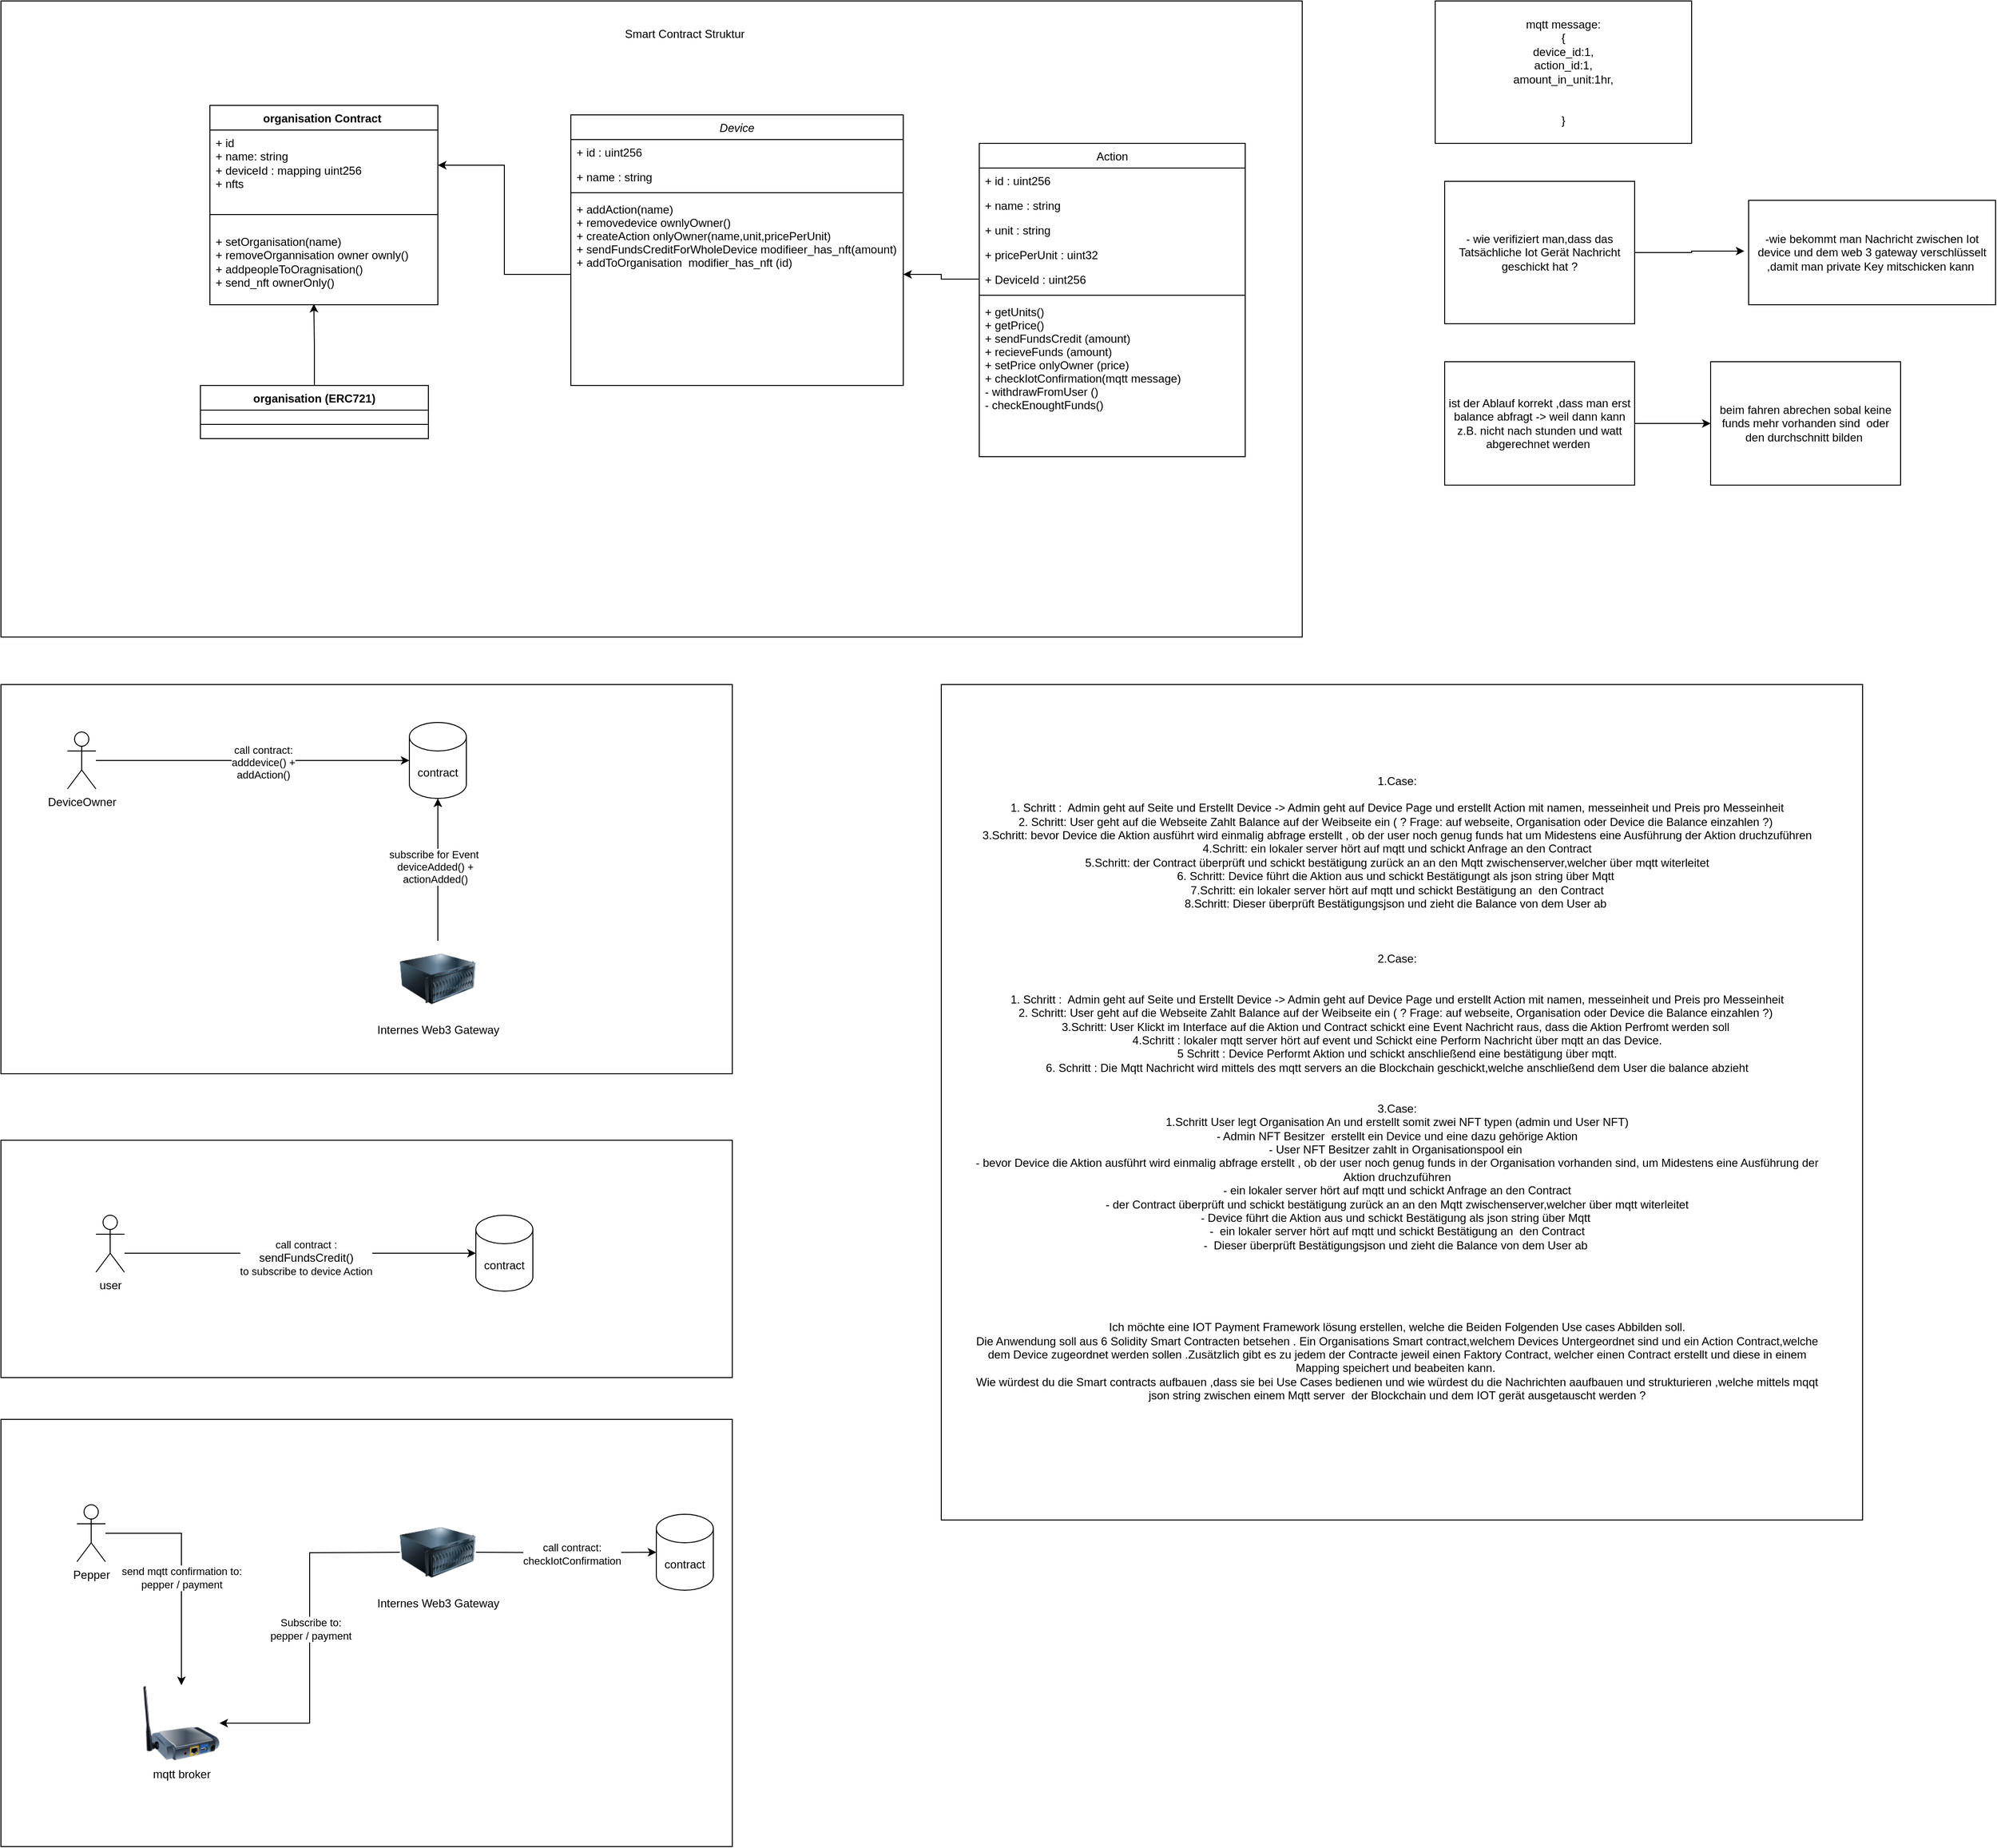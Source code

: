 <mxfile version="24.3.1" type="github">
  <diagram id="C5RBs43oDa-KdzZeNtuy" name="Page-1">
    <mxGraphModel dx="1038" dy="591" grid="1" gridSize="10" guides="1" tooltips="1" connect="1" arrows="1" fold="1" page="1" pageScale="1" pageWidth="827" pageHeight="1169" math="0" shadow="0">
      <root>
        <mxCell id="WIyWlLk6GJQsqaUBKTNV-0" />
        <mxCell id="WIyWlLk6GJQsqaUBKTNV-1" parent="WIyWlLk6GJQsqaUBKTNV-0" />
        <mxCell id="YgNDyVswAlzfiliHHgwm-14" value="" style="rounded=0;whiteSpace=wrap;html=1;" parent="WIyWlLk6GJQsqaUBKTNV-1" vertex="1">
          <mxGeometry x="40" y="30" width="1370" height="670" as="geometry" />
        </mxCell>
        <mxCell id="zkfFHV4jXpPFQw0GAbJ--0" value="Device" style="swimlane;fontStyle=2;align=center;verticalAlign=top;childLayout=stackLayout;horizontal=1;startSize=26;horizontalStack=0;resizeParent=1;resizeLast=0;collapsible=1;marginBottom=0;rounded=0;shadow=0;strokeWidth=1;" parent="WIyWlLk6GJQsqaUBKTNV-1" vertex="1">
          <mxGeometry x="640" y="150" width="350" height="285" as="geometry">
            <mxRectangle x="230" y="140" width="160" height="26" as="alternateBounds" />
          </mxGeometry>
        </mxCell>
        <mxCell id="zkfFHV4jXpPFQw0GAbJ--1" value="+ id : uint256" style="text;align=left;verticalAlign=top;spacingLeft=4;spacingRight=4;overflow=hidden;rotatable=0;points=[[0,0.5],[1,0.5]];portConstraint=eastwest;" parent="zkfFHV4jXpPFQw0GAbJ--0" vertex="1">
          <mxGeometry y="26" width="350" height="26" as="geometry" />
        </mxCell>
        <mxCell id="zkfFHV4jXpPFQw0GAbJ--2" value="+ name : string " style="text;align=left;verticalAlign=top;spacingLeft=4;spacingRight=4;overflow=hidden;rotatable=0;points=[[0,0.5],[1,0.5]];portConstraint=eastwest;rounded=0;shadow=0;html=0;" parent="zkfFHV4jXpPFQw0GAbJ--0" vertex="1">
          <mxGeometry y="52" width="350" height="26" as="geometry" />
        </mxCell>
        <mxCell id="zkfFHV4jXpPFQw0GAbJ--4" value="" style="line;html=1;strokeWidth=1;align=left;verticalAlign=middle;spacingTop=-1;spacingLeft=3;spacingRight=3;rotatable=0;labelPosition=right;points=[];portConstraint=eastwest;" parent="zkfFHV4jXpPFQw0GAbJ--0" vertex="1">
          <mxGeometry y="78" width="350" height="8" as="geometry" />
        </mxCell>
        <mxCell id="zkfFHV4jXpPFQw0GAbJ--5" value="+ addAction(name)&#xa;+ removedevice ownlyOwner()&#xa;+ createAction onlyOwner(name,unit,pricePerUnit) &#xa;+ sendFundsCreditForWholeDevice modifieer_has_nft(amount)&#xa;+ addToOrganisation  modifier_has_nft (id) &#xa;" style="text;align=left;verticalAlign=top;spacingLeft=4;spacingRight=4;overflow=hidden;rotatable=0;points=[[0,0.5],[1,0.5]];portConstraint=eastwest;" parent="zkfFHV4jXpPFQw0GAbJ--0" vertex="1">
          <mxGeometry y="86" width="350" height="164" as="geometry" />
        </mxCell>
        <mxCell id="zkfFHV4jXpPFQw0GAbJ--17" value="Action" style="swimlane;fontStyle=0;align=center;verticalAlign=top;childLayout=stackLayout;horizontal=1;startSize=26;horizontalStack=0;resizeParent=1;resizeLast=0;collapsible=1;marginBottom=0;rounded=0;shadow=0;strokeWidth=1;" parent="WIyWlLk6GJQsqaUBKTNV-1" vertex="1">
          <mxGeometry x="1070" y="180" width="280" height="330" as="geometry">
            <mxRectangle x="1070" y="180" width="160" height="26" as="alternateBounds" />
          </mxGeometry>
        </mxCell>
        <mxCell id="zkfFHV4jXpPFQw0GAbJ--18" value="+ id : uint256" style="text;align=left;verticalAlign=top;spacingLeft=4;spacingRight=4;overflow=hidden;rotatable=0;points=[[0,0.5],[1,0.5]];portConstraint=eastwest;" parent="zkfFHV4jXpPFQw0GAbJ--17" vertex="1">
          <mxGeometry y="26" width="280" height="26" as="geometry" />
        </mxCell>
        <mxCell id="zkfFHV4jXpPFQw0GAbJ--19" value="+ name : string" style="text;align=left;verticalAlign=top;spacingLeft=4;spacingRight=4;overflow=hidden;rotatable=0;points=[[0,0.5],[1,0.5]];portConstraint=eastwest;rounded=0;shadow=0;html=0;" parent="zkfFHV4jXpPFQw0GAbJ--17" vertex="1">
          <mxGeometry y="52" width="280" height="26" as="geometry" />
        </mxCell>
        <mxCell id="zkfFHV4jXpPFQw0GAbJ--20" value="+ unit : string" style="text;align=left;verticalAlign=top;spacingLeft=4;spacingRight=4;overflow=hidden;rotatable=0;points=[[0,0.5],[1,0.5]];portConstraint=eastwest;rounded=0;shadow=0;html=0;" parent="zkfFHV4jXpPFQw0GAbJ--17" vertex="1">
          <mxGeometry y="78" width="280" height="26" as="geometry" />
        </mxCell>
        <mxCell id="zkfFHV4jXpPFQw0GAbJ--21" value="+ pricePerUnit : uint32" style="text;align=left;verticalAlign=top;spacingLeft=4;spacingRight=4;overflow=hidden;rotatable=0;points=[[0,0.5],[1,0.5]];portConstraint=eastwest;rounded=0;shadow=0;html=0;" parent="zkfFHV4jXpPFQw0GAbJ--17" vertex="1">
          <mxGeometry y="104" width="280" height="26" as="geometry" />
        </mxCell>
        <mxCell id="zkfFHV4jXpPFQw0GAbJ--22" value="+ DeviceId : uint256" style="text;align=left;verticalAlign=top;spacingLeft=4;spacingRight=4;overflow=hidden;rotatable=0;points=[[0,0.5],[1,0.5]];portConstraint=eastwest;rounded=0;shadow=0;html=0;" parent="zkfFHV4jXpPFQw0GAbJ--17" vertex="1">
          <mxGeometry y="130" width="280" height="26" as="geometry" />
        </mxCell>
        <mxCell id="zkfFHV4jXpPFQw0GAbJ--23" value="" style="line;html=1;strokeWidth=1;align=left;verticalAlign=middle;spacingTop=-1;spacingLeft=3;spacingRight=3;rotatable=0;labelPosition=right;points=[];portConstraint=eastwest;" parent="zkfFHV4jXpPFQw0GAbJ--17" vertex="1">
          <mxGeometry y="156" width="280" height="8" as="geometry" />
        </mxCell>
        <mxCell id="zkfFHV4jXpPFQw0GAbJ--24" value="+ getUnits()&#xa;+ getPrice()&#xa;+ sendFundsCredit (amount) &#xa;+ recieveFunds (amount)&#xa;+ setPrice onlyOwner (price)&#xa;+ checkIotConfirmation(mqtt message)&#xa;- withdrawFromUser ()&#xa;- checkEnoughtFunds()&#xa;" style="text;align=left;verticalAlign=top;spacingLeft=4;spacingRight=4;overflow=hidden;rotatable=0;points=[[0,0.5],[1,0.5]];portConstraint=eastwest;" parent="zkfFHV4jXpPFQw0GAbJ--17" vertex="1">
          <mxGeometry y="164" width="280" height="166" as="geometry" />
        </mxCell>
        <mxCell id="YgNDyVswAlzfiliHHgwm-9" value="mqtt message:&lt;div&gt;{&lt;/div&gt;&lt;div&gt;device_id:1,&lt;/div&gt;&lt;div&gt;action_id:1,&lt;/div&gt;&lt;div&gt;amount_in_unit:1hr,&lt;/div&gt;&lt;div&gt;&lt;br&gt;&lt;/div&gt;&lt;div&gt;&lt;br&gt;&lt;/div&gt;&lt;div&gt;}&lt;/div&gt;" style="rounded=0;whiteSpace=wrap;html=1;" parent="WIyWlLk6GJQsqaUBKTNV-1" vertex="1">
          <mxGeometry x="1550" y="30" width="270" height="150" as="geometry" />
        </mxCell>
        <mxCell id="YgNDyVswAlzfiliHHgwm-12" value="" style="rounded=0;whiteSpace=wrap;html=1;" parent="WIyWlLk6GJQsqaUBKTNV-1" vertex="1">
          <mxGeometry x="40" y="750" width="770" height="410" as="geometry" />
        </mxCell>
        <mxCell id="YgNDyVswAlzfiliHHgwm-13" value="contract" style="shape=cylinder3;whiteSpace=wrap;html=1;boundedLbl=1;backgroundOutline=1;size=15;" parent="WIyWlLk6GJQsqaUBKTNV-1" vertex="1">
          <mxGeometry x="470" y="790" width="60" height="80" as="geometry" />
        </mxCell>
        <mxCell id="YgNDyVswAlzfiliHHgwm-19" value="Smart Contract Struktur" style="text;html=1;align=center;verticalAlign=middle;whiteSpace=wrap;rounded=0;" parent="WIyWlLk6GJQsqaUBKTNV-1" vertex="1">
          <mxGeometry x="635" y="50" width="250" height="30" as="geometry" />
        </mxCell>
        <mxCell id="YgNDyVswAlzfiliHHgwm-36" style="edgeStyle=orthogonalEdgeStyle;rounded=0;orthogonalLoop=1;jettySize=auto;html=1;" parent="WIyWlLk6GJQsqaUBKTNV-1" source="YgNDyVswAlzfiliHHgwm-38" target="YgNDyVswAlzfiliHHgwm-13" edge="1">
          <mxGeometry relative="1" as="geometry">
            <mxPoint x="530" y="850" as="sourcePoint" />
          </mxGeometry>
        </mxCell>
        <mxCell id="YgNDyVswAlzfiliHHgwm-37" value="call contract:&lt;br&gt;adddevice() +&lt;div&gt;addAction()&lt;/div&gt;" style="edgeLabel;html=1;align=center;verticalAlign=middle;resizable=0;points=[];" parent="YgNDyVswAlzfiliHHgwm-36" vertex="1" connectable="0">
          <mxGeometry x="0.068" y="-2" relative="1" as="geometry">
            <mxPoint as="offset" />
          </mxGeometry>
        </mxCell>
        <mxCell id="YgNDyVswAlzfiliHHgwm-38" value="DeviceOwner" style="shape=umlActor;verticalLabelPosition=bottom;verticalAlign=top;html=1;outlineConnect=0;" parent="WIyWlLk6GJQsqaUBKTNV-1" vertex="1">
          <mxGeometry x="110" y="800" width="30" height="60" as="geometry" />
        </mxCell>
        <mxCell id="YgNDyVswAlzfiliHHgwm-39" value="" style="rounded=0;whiteSpace=wrap;html=1;" parent="WIyWlLk6GJQsqaUBKTNV-1" vertex="1">
          <mxGeometry x="40" y="1230" width="770" height="250" as="geometry" />
        </mxCell>
        <mxCell id="YgNDyVswAlzfiliHHgwm-56" style="edgeStyle=orthogonalEdgeStyle;rounded=0;orthogonalLoop=1;jettySize=auto;html=1;" parent="WIyWlLk6GJQsqaUBKTNV-1" source="YgNDyVswAlzfiliHHgwm-55" target="YgNDyVswAlzfiliHHgwm-13" edge="1">
          <mxGeometry relative="1" as="geometry" />
        </mxCell>
        <mxCell id="YgNDyVswAlzfiliHHgwm-57" value="subscribe for Event&amp;nbsp;&lt;br&gt;deviceAdded() +&lt;br&gt;actionAdded()" style="edgeLabel;html=1;align=center;verticalAlign=middle;resizable=0;points=[];" parent="YgNDyVswAlzfiliHHgwm-56" vertex="1" connectable="0">
          <mxGeometry x="0.041" y="3" relative="1" as="geometry">
            <mxPoint as="offset" />
          </mxGeometry>
        </mxCell>
        <mxCell id="YgNDyVswAlzfiliHHgwm-55" value="Internes Web3 Gateway" style="image;html=1;image=img/lib/clip_art/computers/Server_128x128.png" parent="WIyWlLk6GJQsqaUBKTNV-1" vertex="1">
          <mxGeometry x="460" y="1020" width="80" height="80" as="geometry" />
        </mxCell>
        <mxCell id="YgNDyVswAlzfiliHHgwm-69" value="" style="rounded=0;whiteSpace=wrap;html=1;" parent="WIyWlLk6GJQsqaUBKTNV-1" vertex="1">
          <mxGeometry x="40" y="1524" width="770" height="450" as="geometry" />
        </mxCell>
        <mxCell id="YgNDyVswAlzfiliHHgwm-70" value="contract" style="shape=cylinder3;whiteSpace=wrap;html=1;boundedLbl=1;backgroundOutline=1;size=15;" parent="WIyWlLk6GJQsqaUBKTNV-1" vertex="1">
          <mxGeometry x="730" y="1624" width="60" height="80" as="geometry" />
        </mxCell>
        <mxCell id="YgNDyVswAlzfiliHHgwm-71" style="edgeStyle=orthogonalEdgeStyle;rounded=0;orthogonalLoop=1;jettySize=auto;html=1;" parent="WIyWlLk6GJQsqaUBKTNV-1" source="YgNDyVswAlzfiliHHgwm-73" target="YgNDyVswAlzfiliHHgwm-78" edge="1">
          <mxGeometry relative="1" as="geometry">
            <mxPoint x="240" y="1814" as="targetPoint" />
          </mxGeometry>
        </mxCell>
        <mxCell id="YgNDyVswAlzfiliHHgwm-72" value="send mqtt confirmation to:&lt;div&gt;pepper / payment&lt;/div&gt;" style="edgeLabel;html=1;align=center;verticalAlign=middle;resizable=0;points=[];" parent="YgNDyVswAlzfiliHHgwm-71" vertex="1" connectable="0">
          <mxGeometry x="0.057" relative="1" as="geometry">
            <mxPoint as="offset" />
          </mxGeometry>
        </mxCell>
        <mxCell id="YgNDyVswAlzfiliHHgwm-73" value="Pepper" style="shape=umlActor;verticalLabelPosition=bottom;verticalAlign=top;html=1;outlineConnect=0;" parent="WIyWlLk6GJQsqaUBKTNV-1" vertex="1">
          <mxGeometry x="120" y="1614" width="30" height="60" as="geometry" />
        </mxCell>
        <mxCell id="YgNDyVswAlzfiliHHgwm-74" style="edgeStyle=orthogonalEdgeStyle;rounded=0;orthogonalLoop=1;jettySize=auto;html=1;entryX=1;entryY=0.5;entryDx=0;entryDy=0;" parent="WIyWlLk6GJQsqaUBKTNV-1" target="YgNDyVswAlzfiliHHgwm-78" edge="1">
          <mxGeometry relative="1" as="geometry">
            <mxPoint x="460" y="1664" as="sourcePoint" />
            <mxPoint x="280" y="1854" as="targetPoint" />
          </mxGeometry>
        </mxCell>
        <mxCell id="YgNDyVswAlzfiliHHgwm-75" value="Subscribe to:&lt;br&gt;pepper / payment" style="edgeLabel;html=1;align=center;verticalAlign=middle;resizable=0;points=[];" parent="YgNDyVswAlzfiliHHgwm-74" vertex="1" connectable="0">
          <mxGeometry x="-0.049" y="1" relative="1" as="geometry">
            <mxPoint as="offset" />
          </mxGeometry>
        </mxCell>
        <mxCell id="YgNDyVswAlzfiliHHgwm-76" style="edgeStyle=orthogonalEdgeStyle;rounded=0;orthogonalLoop=1;jettySize=auto;html=1;" parent="WIyWlLk6GJQsqaUBKTNV-1" target="YgNDyVswAlzfiliHHgwm-70" edge="1">
          <mxGeometry relative="1" as="geometry">
            <mxPoint x="540" y="1664" as="sourcePoint" />
          </mxGeometry>
        </mxCell>
        <mxCell id="YgNDyVswAlzfiliHHgwm-77" value="call contract:&lt;br&gt;checkIotConfirmation" style="edgeLabel;html=1;align=center;verticalAlign=middle;resizable=0;points=[];" parent="YgNDyVswAlzfiliHHgwm-76" vertex="1" connectable="0">
          <mxGeometry x="0.068" y="-2" relative="1" as="geometry">
            <mxPoint as="offset" />
          </mxGeometry>
        </mxCell>
        <mxCell id="YgNDyVswAlzfiliHHgwm-78" value="mqtt broker" style="image;html=1;image=img/lib/clip_art/networking/Print_Server_Wireless_128x128.png" parent="WIyWlLk6GJQsqaUBKTNV-1" vertex="1">
          <mxGeometry x="190" y="1804" width="80" height="80" as="geometry" />
        </mxCell>
        <mxCell id="YgNDyVswAlzfiliHHgwm-79" value="Internes Web3 Gateway" style="image;html=1;image=img/lib/clip_art/computers/Server_128x128.png" parent="WIyWlLk6GJQsqaUBKTNV-1" vertex="1">
          <mxGeometry x="460" y="1624" width="80" height="80" as="geometry" />
        </mxCell>
        <mxCell id="YgNDyVswAlzfiliHHgwm-80" value="-wie bekommt man Nachricht zwischen Iot device und dem web 3 gateway verschlüsselt ,damit man private Key mitschicken kann&amp;nbsp;" style="rounded=0;whiteSpace=wrap;html=1;" parent="WIyWlLk6GJQsqaUBKTNV-1" vertex="1">
          <mxGeometry x="1880" y="240" width="260" height="110" as="geometry" />
        </mxCell>
        <mxCell id="YgNDyVswAlzfiliHHgwm-81" value="- wie verifiziert man,dass das Tatsächliche Iot Gerät Nachricht geschickt hat ?" style="rounded=0;whiteSpace=wrap;html=1;" parent="WIyWlLk6GJQsqaUBKTNV-1" vertex="1">
          <mxGeometry x="1560" y="220" width="200" height="150" as="geometry" />
        </mxCell>
        <mxCell id="YgNDyVswAlzfiliHHgwm-82" style="edgeStyle=orthogonalEdgeStyle;rounded=0;orthogonalLoop=1;jettySize=auto;html=1;entryX=-0.017;entryY=0.486;entryDx=0;entryDy=0;entryPerimeter=0;" parent="WIyWlLk6GJQsqaUBKTNV-1" source="YgNDyVswAlzfiliHHgwm-81" target="YgNDyVswAlzfiliHHgwm-80" edge="1">
          <mxGeometry relative="1" as="geometry" />
        </mxCell>
        <mxCell id="YgNDyVswAlzfiliHHgwm-83" value="contract" style="shape=cylinder3;whiteSpace=wrap;html=1;boundedLbl=1;backgroundOutline=1;size=15;" parent="WIyWlLk6GJQsqaUBKTNV-1" vertex="1">
          <mxGeometry x="540" y="1309" width="60" height="80" as="geometry" />
        </mxCell>
        <mxCell id="YgNDyVswAlzfiliHHgwm-85" style="edgeStyle=orthogonalEdgeStyle;rounded=0;orthogonalLoop=1;jettySize=auto;html=1;" parent="WIyWlLk6GJQsqaUBKTNV-1" source="YgNDyVswAlzfiliHHgwm-84" target="YgNDyVswAlzfiliHHgwm-83" edge="1">
          <mxGeometry relative="1" as="geometry">
            <Array as="points">
              <mxPoint x="260" y="1349" />
              <mxPoint x="260" y="1349" />
            </Array>
          </mxGeometry>
        </mxCell>
        <mxCell id="YgNDyVswAlzfiliHHgwm-86" value="call contract :&lt;div&gt;&lt;span style=&quot;font-size: 12px; text-align: left; background-color: rgb(251, 251, 251);&quot;&gt;sendFundsCredit()&lt;br&gt;&lt;/span&gt;to subscribe to device Action&lt;/div&gt;" style="edgeLabel;html=1;align=center;verticalAlign=middle;resizable=0;points=[];" parent="YgNDyVswAlzfiliHHgwm-85" vertex="1" connectable="0">
          <mxGeometry x="0.027" y="-5" relative="1" as="geometry">
            <mxPoint x="1" as="offset" />
          </mxGeometry>
        </mxCell>
        <mxCell id="YgNDyVswAlzfiliHHgwm-84" value="user" style="shape=umlActor;verticalLabelPosition=bottom;verticalAlign=top;html=1;outlineConnect=0;" parent="WIyWlLk6GJQsqaUBKTNV-1" vertex="1">
          <mxGeometry x="140" y="1309" width="30" height="60" as="geometry" />
        </mxCell>
        <mxCell id="6KjZxbrwGnfFm8o-KUSs-1" value="" style="edgeStyle=orthogonalEdgeStyle;rounded=0;orthogonalLoop=1;jettySize=auto;html=1;" parent="WIyWlLk6GJQsqaUBKTNV-1" source="YgNDyVswAlzfiliHHgwm-87" target="6KjZxbrwGnfFm8o-KUSs-0" edge="1">
          <mxGeometry relative="1" as="geometry" />
        </mxCell>
        <mxCell id="YgNDyVswAlzfiliHHgwm-87" value="ist der Ablauf korrekt ,dass man erst balance abfragt -&amp;gt; weil dann kann z.B. nicht nach stunden und watt abgerechnet werden&amp;nbsp;" style="rounded=0;whiteSpace=wrap;html=1;" parent="WIyWlLk6GJQsqaUBKTNV-1" vertex="1">
          <mxGeometry x="1560" y="410" width="200" height="130" as="geometry" />
        </mxCell>
        <mxCell id="6KjZxbrwGnfFm8o-KUSs-0" value="&lt;div&gt;beim fahren abrechen sobal keine funds mehr vorhanden sind&amp;nbsp; oder den durchschnitt bilden&amp;nbsp;&lt;/div&gt;" style="rounded=0;whiteSpace=wrap;html=1;" parent="WIyWlLk6GJQsqaUBKTNV-1" vertex="1">
          <mxGeometry x="1840" y="410" width="200" height="130" as="geometry" />
        </mxCell>
        <mxCell id="6KjZxbrwGnfFm8o-KUSs-2" style="edgeStyle=orthogonalEdgeStyle;rounded=0;orthogonalLoop=1;jettySize=auto;html=1;entryX=1;entryY=0.5;entryDx=0;entryDy=0;" parent="WIyWlLk6GJQsqaUBKTNV-1" source="zkfFHV4jXpPFQw0GAbJ--22" target="zkfFHV4jXpPFQw0GAbJ--5" edge="1">
          <mxGeometry relative="1" as="geometry" />
        </mxCell>
        <mxCell id="6KjZxbrwGnfFm8o-KUSs-8" value="organisation Contract&amp;nbsp;" style="swimlane;fontStyle=1;align=center;verticalAlign=top;childLayout=stackLayout;horizontal=1;startSize=26;horizontalStack=0;resizeParent=1;resizeParentMax=0;resizeLast=0;collapsible=1;marginBottom=0;whiteSpace=wrap;html=1;" parent="WIyWlLk6GJQsqaUBKTNV-1" vertex="1">
          <mxGeometry x="260" y="140" width="240" height="210" as="geometry" />
        </mxCell>
        <mxCell id="6KjZxbrwGnfFm8o-KUSs-9" value="&lt;div&gt;+ id&amp;nbsp;&lt;/div&gt;+ name: string&lt;div&gt;&lt;div&gt;+ deviceId : mapping uint256&amp;nbsp;&lt;/div&gt;&lt;/div&gt;&lt;div&gt;+ nfts&lt;/div&gt;" style="text;strokeColor=none;fillColor=none;align=left;verticalAlign=top;spacingLeft=4;spacingRight=4;overflow=hidden;rotatable=0;points=[[0,0.5],[1,0.5]];portConstraint=eastwest;whiteSpace=wrap;html=1;" parent="6KjZxbrwGnfFm8o-KUSs-8" vertex="1">
          <mxGeometry y="26" width="240" height="74" as="geometry" />
        </mxCell>
        <mxCell id="6KjZxbrwGnfFm8o-KUSs-10" value="" style="line;strokeWidth=1;fillColor=none;align=left;verticalAlign=middle;spacingTop=-1;spacingLeft=3;spacingRight=3;rotatable=0;labelPosition=right;points=[];portConstraint=eastwest;strokeColor=inherit;" parent="6KjZxbrwGnfFm8o-KUSs-8" vertex="1">
          <mxGeometry y="100" width="240" height="30" as="geometry" />
        </mxCell>
        <mxCell id="6KjZxbrwGnfFm8o-KUSs-11" value="+ setOrganisation(name)&lt;div&gt;+ removeOrgannisation owner ownly()&lt;br&gt;&lt;div&gt;+ addpeopleToOragnisation()&lt;/div&gt;&lt;/div&gt;&lt;div&gt;+ send_nft ownerOnly()&lt;/div&gt;" style="text;strokeColor=none;fillColor=none;align=left;verticalAlign=top;spacingLeft=4;spacingRight=4;overflow=hidden;rotatable=0;points=[[0,0.5],[1,0.5]];portConstraint=eastwest;whiteSpace=wrap;html=1;" parent="6KjZxbrwGnfFm8o-KUSs-8" vertex="1">
          <mxGeometry y="130" width="240" height="80" as="geometry" />
        </mxCell>
        <mxCell id="6KjZxbrwGnfFm8o-KUSs-25" style="edgeStyle=orthogonalEdgeStyle;rounded=0;orthogonalLoop=1;jettySize=auto;html=1;" parent="WIyWlLk6GJQsqaUBKTNV-1" source="zkfFHV4jXpPFQw0GAbJ--5" target="6KjZxbrwGnfFm8o-KUSs-9" edge="1">
          <mxGeometry relative="1" as="geometry" />
        </mxCell>
        <mxCell id="6KjZxbrwGnfFm8o-KUSs-26" value="organisation (ERC721)" style="swimlane;fontStyle=1;align=center;verticalAlign=top;childLayout=stackLayout;horizontal=1;startSize=26;horizontalStack=0;resizeParent=1;resizeParentMax=0;resizeLast=0;collapsible=1;marginBottom=0;whiteSpace=wrap;html=1;" parent="WIyWlLk6GJQsqaUBKTNV-1" vertex="1">
          <mxGeometry x="250" y="435" width="240" height="56" as="geometry" />
        </mxCell>
        <mxCell id="6KjZxbrwGnfFm8o-KUSs-28" value="" style="line;strokeWidth=1;fillColor=none;align=left;verticalAlign=middle;spacingTop=-1;spacingLeft=3;spacingRight=3;rotatable=0;labelPosition=right;points=[];portConstraint=eastwest;strokeColor=inherit;" parent="6KjZxbrwGnfFm8o-KUSs-26" vertex="1">
          <mxGeometry y="26" width="240" height="30" as="geometry" />
        </mxCell>
        <mxCell id="6KjZxbrwGnfFm8o-KUSs-30" style="edgeStyle=orthogonalEdgeStyle;rounded=0;orthogonalLoop=1;jettySize=auto;html=1;entryX=0.456;entryY=0.989;entryDx=0;entryDy=0;entryPerimeter=0;" parent="WIyWlLk6GJQsqaUBKTNV-1" source="6KjZxbrwGnfFm8o-KUSs-26" target="6KjZxbrwGnfFm8o-KUSs-11" edge="1">
          <mxGeometry relative="1" as="geometry" />
        </mxCell>
        <mxCell id="74MWSiRV9Loq3uY4gGZV-0" value="" style="rounded=0;whiteSpace=wrap;html=1;" vertex="1" parent="WIyWlLk6GJQsqaUBKTNV-1">
          <mxGeometry x="1030" y="750" width="970" height="880" as="geometry" />
        </mxCell>
        <mxCell id="74MWSiRV9Loq3uY4gGZV-1" value="&lt;div&gt;1.Case:&lt;/div&gt;&lt;div&gt;&lt;br&gt;&lt;/div&gt;1.&amp;nbsp;Schritt&amp;nbsp;:&amp;nbsp; Admin geht auf Seite und Erstellt Device -&amp;gt; Admin geht auf Device Page und erstellt Action mit namen, messeinheit und Preis pro Messeinheit&lt;div&gt;2. Schritt: User geht auf die Webseite Zahlt Balance auf der Weibseite ein ( ? Frage: auf webseite, Organisation oder Device die Balance einzahlen ?)&amp;nbsp;&lt;/div&gt;&lt;div&gt;3.Schritt: bevor Device die Aktion ausführt wird einmalig abfrage erstellt , ob der user noch genug funds hat um Midestens eine Ausführung der Aktion druchzuführen&lt;/div&gt;&lt;div&gt;4.Schritt: ein lokaler server hört auf mqtt und schickt Anfrage an den Contract&lt;br&gt;&lt;/div&gt;&lt;div&gt;5.Schritt: der Contract überprüft und schickt bestätigung zurück an an den Mqtt zwischenserver,welcher über mqtt witerleitet&lt;/div&gt;&lt;div&gt;6. Schritt: Device führt die Aktion aus und schickt Bestätigungt als json string über Mqtt&amp;nbsp;&lt;/div&gt;&lt;div&gt;7.Schritt: ein lokaler server hört auf mqtt und schickt Bestätigung an&amp;nbsp; den Contract&lt;/div&gt;&lt;div&gt;8.Schritt: Dieser überprüft Bestätigungsjson und zieht die Balance von dem User ab&amp;nbsp;&lt;/div&gt;&lt;div&gt;&lt;br&gt;&lt;/div&gt;&lt;div&gt;&lt;br&gt;&lt;/div&gt;&lt;div&gt;&lt;br&gt;&lt;/div&gt;&lt;div&gt;2.Case:&lt;/div&gt;&lt;div&gt;&lt;br&gt;&lt;/div&gt;&lt;div&gt;&lt;br&gt;&lt;/div&gt;&lt;div&gt;1.&amp;nbsp;Schritt&amp;nbsp;:&amp;nbsp; Admin geht auf Seite und Erstellt Device -&amp;gt; Admin geht auf Device Page und erstellt Action mit namen, messeinheit und Preis pro Messeinheit&lt;div&gt;2. Schritt: User geht auf die Webseite Zahlt Balance auf der Weibseite ein ( ? Frage: auf webseite, Organisation oder Device die Balance einzahlen ?)&amp;nbsp;&lt;/div&gt;&lt;/div&gt;&lt;div&gt;3.Schritt: User Klickt im Interface auf die Aktion und Contract schickt eine Event Nachricht raus, dass die Aktion Perfromt werden soll&amp;nbsp;&lt;/div&gt;&lt;div&gt;4.Schritt : lokaler mqtt server hört auf event und Schickt eine Perform Nachricht über mqtt an das Device.&lt;/div&gt;&lt;div&gt;5 Schritt : Device Performt Aktion und schickt anschließend eine bestätigung über mqtt.&lt;/div&gt;&lt;div&gt;6. Schritt : Die Mqtt Nachricht wird mittels des mqtt servers an die Blockchain geschickt,welche anschließend dem User die balance abzieht&lt;/div&gt;&lt;div&gt;&lt;br&gt;&lt;/div&gt;&lt;div&gt;&lt;br&gt;&lt;/div&gt;&lt;div&gt;3.Case:&lt;/div&gt;&lt;div&gt;1.Schritt User legt Organisation An und erstellt somit zwei NFT typen (admin und User NFT)&lt;/div&gt;&lt;div&gt;&lt;span style=&quot;background-color: initial;&quot;&gt;- Admin NFT Besitzer&amp;nbsp; erstellt ein Device und eine dazu gehörige Aktion&lt;/span&gt;&lt;/div&gt;&lt;div&gt;&lt;span style=&quot;background-color: initial;&quot;&gt;- User NFT Besitzer zahlt in Organisationspool ein&amp;nbsp;&lt;/span&gt;&lt;/div&gt;&lt;div&gt;&lt;div&gt;- bevor Device die Aktion ausführt wird einmalig abfrage erstellt , ob der user noch genug funds in der Organisation vorhanden sind, um Midestens eine Ausführung der Aktion druchzuführen&lt;/div&gt;&lt;div&gt;- ein lokaler server hört auf mqtt und schickt Anfrage an den Contract&lt;br&gt;&lt;/div&gt;&lt;div&gt;- der Contract überprüft und schickt bestätigung zurück an an den Mqtt zwischenserver,welcher über mqtt witerleitet&lt;/div&gt;&lt;div&gt;- Device führt die Aktion aus und schickt Bestätigung als json string über Mqtt&amp;nbsp;&lt;/div&gt;&lt;div&gt;-&amp;nbsp; ein lokaler server hört auf mqtt und schickt Bestätigung an&amp;nbsp; den Contract&lt;/div&gt;&lt;div&gt;-&amp;nbsp; Dieser überprüft Bestätigungsjson und zieht die Balance von dem User ab&amp;nbsp;&lt;/div&gt;&lt;/div&gt;&lt;div&gt;&lt;br&gt;&lt;/div&gt;&lt;div&gt;&amp;nbsp;&lt;/div&gt;&lt;div&gt;&lt;br&gt;&lt;/div&gt;&lt;div&gt;&lt;br&gt;&lt;/div&gt;&lt;div&gt;&lt;br&gt;&lt;/div&gt;&lt;div&gt;Ich möchte eine IOT Payment Framework lösung erstellen, welche die Beiden Folgenden Use cases Abbilden soll.&lt;br&gt;Die Anwendung soll aus 6 Solidity Smart Contracten betsehen . Ein Organisations Smart contract,welchem Devices Untergeordnet sind und ein Action Contract,welche dem Device zugeordnet werden sollen .Zusätzlich gibt es zu jedem der Contracte jeweil einen Faktory Contract, welcher einen Contract erstellt und diese in einem Mapping speichert und beabeiten kann.&amp;nbsp;&lt;br&gt;Wie würdest du die Smart contracts aufbauen ,dass sie bei Use Cases bedienen und wie würdest du die Nachrichten aaufbauen und strukturieren ,welche mittels mqqt json string zwischen einem Mqtt server&amp;nbsp; der Blockchain und dem IOT gerät ausgetauscht werden ?&lt;/div&gt;" style="text;html=1;align=center;verticalAlign=middle;whiteSpace=wrap;rounded=0;" vertex="1" parent="WIyWlLk6GJQsqaUBKTNV-1">
          <mxGeometry x="1060" y="770" width="900" height="810" as="geometry" />
        </mxCell>
      </root>
    </mxGraphModel>
  </diagram>
</mxfile>
